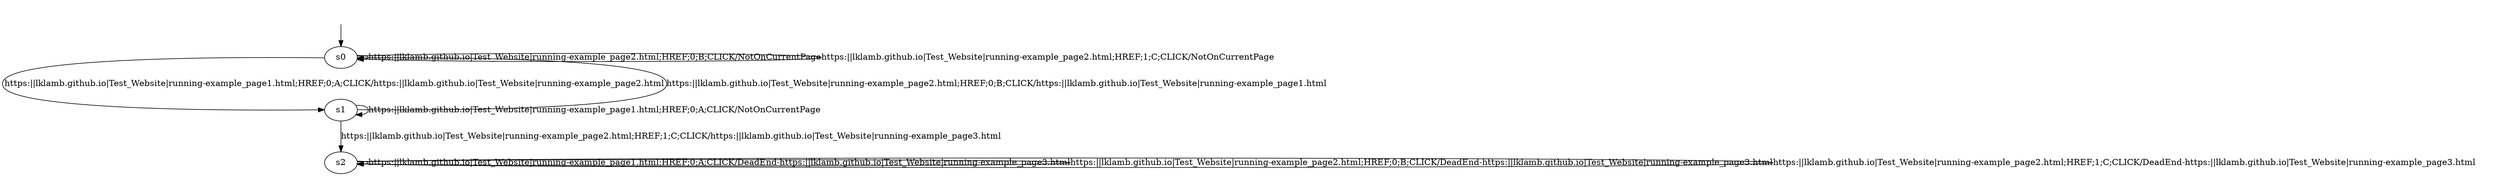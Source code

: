 digraph LM_orig_withSL {
s0 [label="s0"];
s1 [label="s1"];
s2 [label="s2"];
s0 -> s1  [label="https:||lklamb.github.io|Test_Website|running-example_page1.html;HREF;0;A;CLICK/https:||lklamb.github.io|Test_Website|running-example_page2.html"];
s0 -> s0  [label="https:||lklamb.github.io|Test_Website|running-example_page2.html;HREF;0;B;CLICK/NotOnCurrentPage"];
s0 -> s0  [label="https:||lklamb.github.io|Test_Website|running-example_page2.html;HREF;1;C;CLICK/NotOnCurrentPage"];
s1 -> s1  [label="https:||lklamb.github.io|Test_Website|running-example_page1.html;HREF;0;A;CLICK/NotOnCurrentPage"];
s1 -> s0  [label="https:||lklamb.github.io|Test_Website|running-example_page2.html;HREF;0;B;CLICK/https:||lklamb.github.io|Test_Website|running-example_page1.html"];
s1 -> s2  [label="https:||lklamb.github.io|Test_Website|running-example_page2.html;HREF;1;C;CLICK/https:||lklamb.github.io|Test_Website|running-example_page3.html"];
s2 -> s2  [label="https:||lklamb.github.io|Test_Website|running-example_page1.html;HREF;0;A;CLICK/DeadEnd-https:||lklamb.github.io|Test_Website|running-example_page3.html"];
s2 -> s2  [label="https:||lklamb.github.io|Test_Website|running-example_page2.html;HREF;0;B;CLICK/DeadEnd-https:||lklamb.github.io|Test_Website|running-example_page3.html"];
s2 -> s2  [label="https:||lklamb.github.io|Test_Website|running-example_page2.html;HREF;1;C;CLICK/DeadEnd-https:||lklamb.github.io|Test_Website|running-example_page3.html"];
__start0 [label="", shape=none];
__start0 -> s0  [label=""];
}
